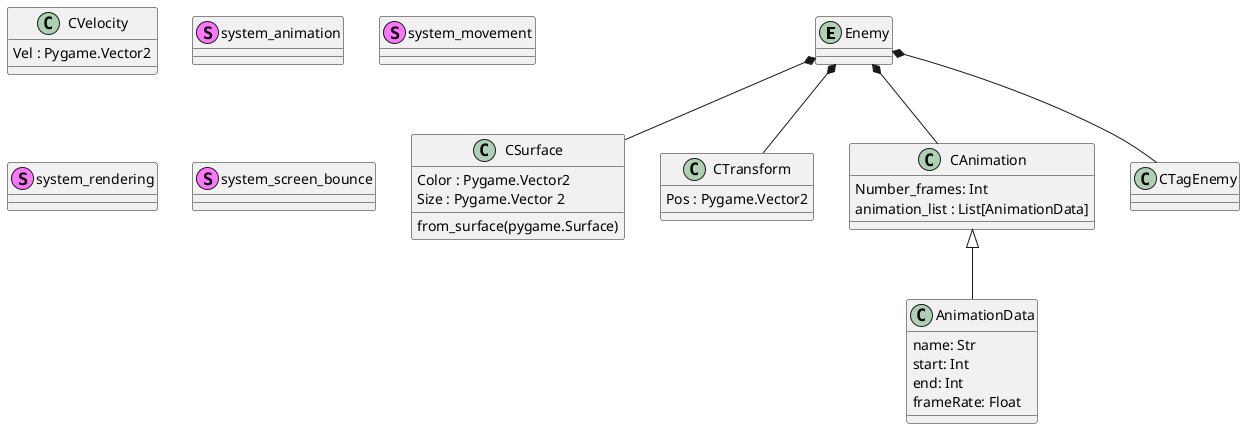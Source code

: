 @startuml
entity Enemy
/'
entity Player
entity Player_Bullet
entity Enemy_Bullet
entity Explotion
entity Player_Input
'/


class CSurface {
    Color : Pygame.Vector2
    Size : Pygame.Vector 2
    from_surface(pygame.Surface)
}
class CTransform {
    Pos : Pygame.Vector2
}
class CVelocity {
    Vel : Pygame.Vector2
}
class CAnimation {
    Number_frames: Int
    animation_list : List[AnimationData]
}
class AnimationData {
    name: Str
    start: Int
    end: Int
    frameRate: Float
}

/'
class CPlayerState {
    state : PlayerState
}
class PlayerState {
    Enum
}
class CInputCommnad {
    name : Str
    key: inter
    phase : CommandPhase
}
class CommandPhase {
    Enum
}
'/

class CTagEnemy

/'
class CTagBullet_Player
class CTagBullet_Enemy
class CTagExplotion
class CTagPlayer
'/

stereotype system_animation
stereotype system_movement
stereotype system_rendering
stereotype system_screen_bounce
/'
stereotype system_collision_enemy_bullet
stereotype system_collision_player_enemy
stereotype system_explosion_kill
stereotype system_input_player
stereotype system_player_state
stereotype system_screen_bullet
stereotype system_screen_player
'/

CAnimation <|-- AnimationData
/'
CPlayerState <|-- PlayerState
CInputCommnad <|-- CommandPhase
'/

Enemy *-- CTagEnemy
Enemy *-- CAnimation
Enemy *-- CSurface
Enemy *-- CTransform

@enduml
